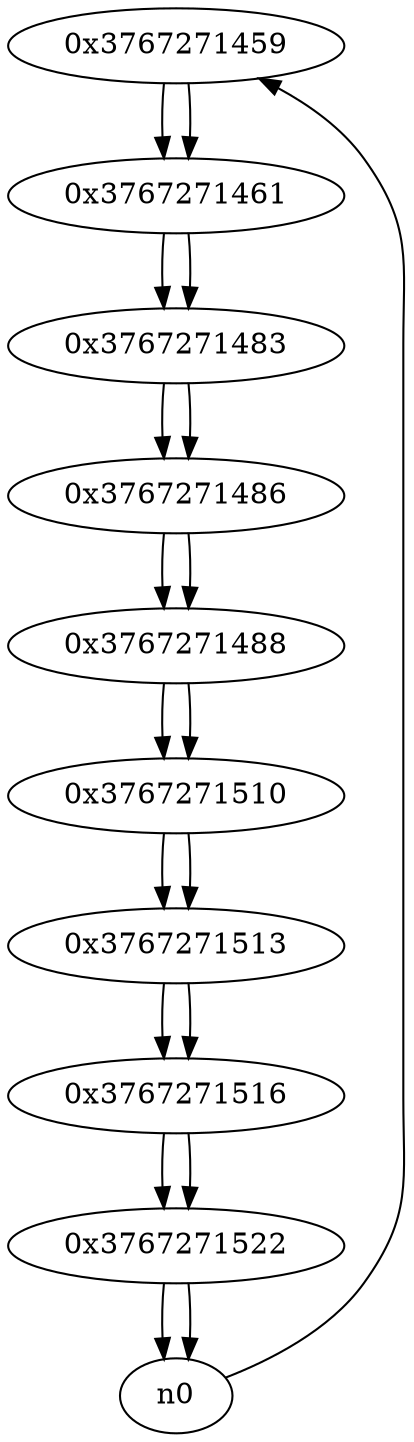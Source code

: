 digraph G{
/* nodes */
  n1 [label="0x3767271459"]
  n2 [label="0x3767271461"]
  n3 [label="0x3767271483"]
  n4 [label="0x3767271486"]
  n5 [label="0x3767271488"]
  n6 [label="0x3767271510"]
  n7 [label="0x3767271513"]
  n8 [label="0x3767271516"]
  n9 [label="0x3767271522"]
/* edges */
n1 -> n2;
n0 -> n1;
n2 -> n3;
n1 -> n2;
n3 -> n4;
n2 -> n3;
n4 -> n5;
n3 -> n4;
n5 -> n6;
n4 -> n5;
n6 -> n7;
n5 -> n6;
n7 -> n8;
n6 -> n7;
n8 -> n9;
n7 -> n8;
n9 -> n0;
n9 -> n0;
n8 -> n9;
}
